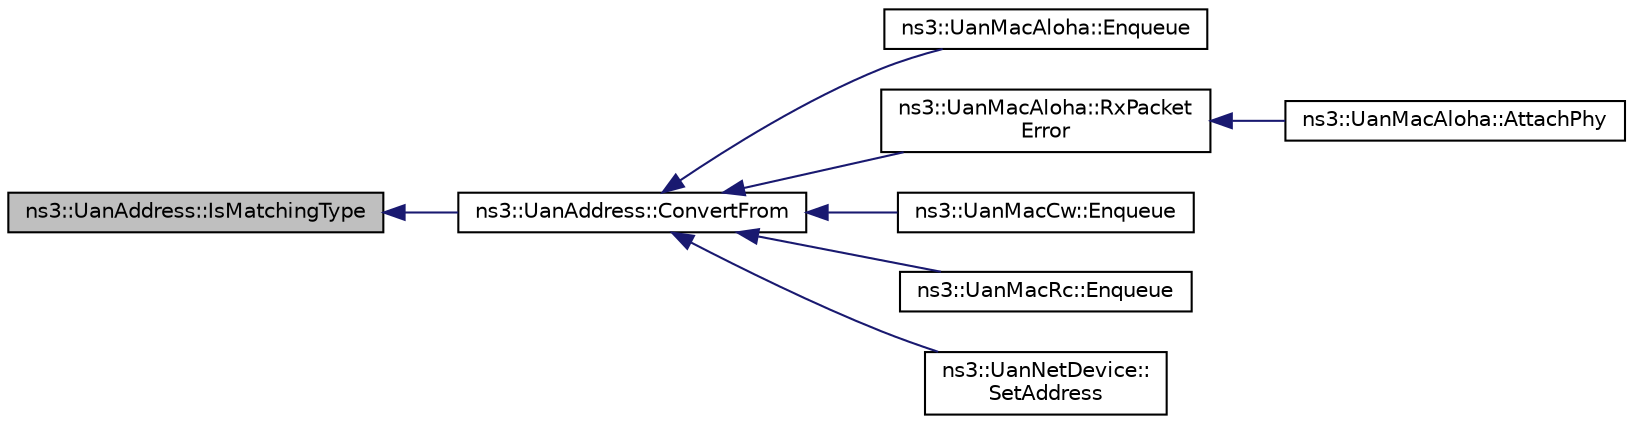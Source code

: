 digraph "ns3::UanAddress::IsMatchingType"
{
  edge [fontname="Helvetica",fontsize="10",labelfontname="Helvetica",labelfontsize="10"];
  node [fontname="Helvetica",fontsize="10",shape=record];
  rankdir="LR";
  Node1 [label="ns3::UanAddress::IsMatchingType",height=0.2,width=0.4,color="black", fillcolor="grey75", style="filled", fontcolor="black"];
  Node1 -> Node2 [dir="back",color="midnightblue",fontsize="10",style="solid"];
  Node2 [label="ns3::UanAddress::ConvertFrom",height=0.2,width=0.4,color="black", fillcolor="white", style="filled",URL="$d4/d5c/classns3_1_1UanAddress.html#a43ffcb02795ab454a8ba0e0fdd5fdb41"];
  Node2 -> Node3 [dir="back",color="midnightblue",fontsize="10",style="solid"];
  Node3 [label="ns3::UanMacAloha::Enqueue",height=0.2,width=0.4,color="black", fillcolor="white", style="filled",URL="$d0/d10/classns3_1_1UanMacAloha.html#ab30d34edfac4930ce5b1654655a608ab"];
  Node2 -> Node4 [dir="back",color="midnightblue",fontsize="10",style="solid"];
  Node4 [label="ns3::UanMacAloha::RxPacket\lError",height=0.2,width=0.4,color="black", fillcolor="white", style="filled",URL="$d0/d10/classns3_1_1UanMacAloha.html#af1938ba4949093dc2b852cc494d5d958"];
  Node4 -> Node5 [dir="back",color="midnightblue",fontsize="10",style="solid"];
  Node5 [label="ns3::UanMacAloha::AttachPhy",height=0.2,width=0.4,color="black", fillcolor="white", style="filled",URL="$d0/d10/classns3_1_1UanMacAloha.html#a7c0a0376782fb8537f93aa0505f86c28"];
  Node2 -> Node6 [dir="back",color="midnightblue",fontsize="10",style="solid"];
  Node6 [label="ns3::UanMacCw::Enqueue",height=0.2,width=0.4,color="black", fillcolor="white", style="filled",URL="$da/db3/classns3_1_1UanMacCw.html#a1df73728c07de30c429e6b4027fba435"];
  Node2 -> Node7 [dir="back",color="midnightblue",fontsize="10",style="solid"];
  Node7 [label="ns3::UanMacRc::Enqueue",height=0.2,width=0.4,color="black", fillcolor="white", style="filled",URL="$dd/d87/classns3_1_1UanMacRc.html#a186aaab5a7b2881f87e14cfa0b6ed805"];
  Node2 -> Node8 [dir="back",color="midnightblue",fontsize="10",style="solid"];
  Node8 [label="ns3::UanNetDevice::\lSetAddress",height=0.2,width=0.4,color="black", fillcolor="white", style="filled",URL="$d3/d57/classns3_1_1UanNetDevice.html#a4e0c30c0b67bae0eb769336688799e02"];
}
